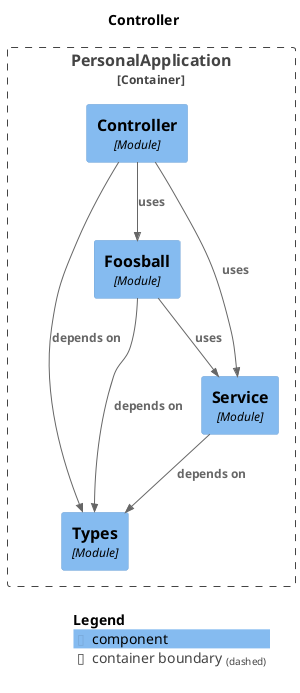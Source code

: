 @startuml
set separator none
title Controller

top to bottom direction

!include <C4/C4>
!include <C4/C4_Context>
!include <C4/C4_Component>

Container_Boundary("PersonalApplication.PersonalApplication_boundary", "PersonalApplication", $tags="") {
  Component(PersonalApplication.PersonalApplication.Types, "Types", $techn="Module", $descr="", $tags="", $link="")
  Component(PersonalApplication.PersonalApplication.Service, "Service", $techn="Module", $descr="", $tags="", $link="")
  Component(PersonalApplication.PersonalApplication.Foosball, "Foosball", $techn="Module", $descr="", $tags="", $link="")
  Component(PersonalApplication.PersonalApplication.Controller, "Controller", $techn="Module", $descr="", $tags="", $link="")
}

Rel(PersonalApplication.PersonalApplication.Foosball, PersonalApplication.PersonalApplication.Types, "depends on", $techn="", $tags="", $link="")
Rel(PersonalApplication.PersonalApplication.Foosball, PersonalApplication.PersonalApplication.Service, "uses", $techn="", $tags="", $link="")
Rel(PersonalApplication.PersonalApplication.Controller, PersonalApplication.PersonalApplication.Types, "depends on", $techn="", $tags="", $link="")
Rel(PersonalApplication.PersonalApplication.Controller, PersonalApplication.PersonalApplication.Service, "uses", $techn="", $tags="", $link="")
Rel(PersonalApplication.PersonalApplication.Controller, PersonalApplication.PersonalApplication.Foosball, "uses", $techn="", $tags="", $link="")
Rel(PersonalApplication.PersonalApplication.Service, PersonalApplication.PersonalApplication.Types, "depends on", $techn="", $tags="", $link="")

SHOW_LEGEND(true)
@enduml